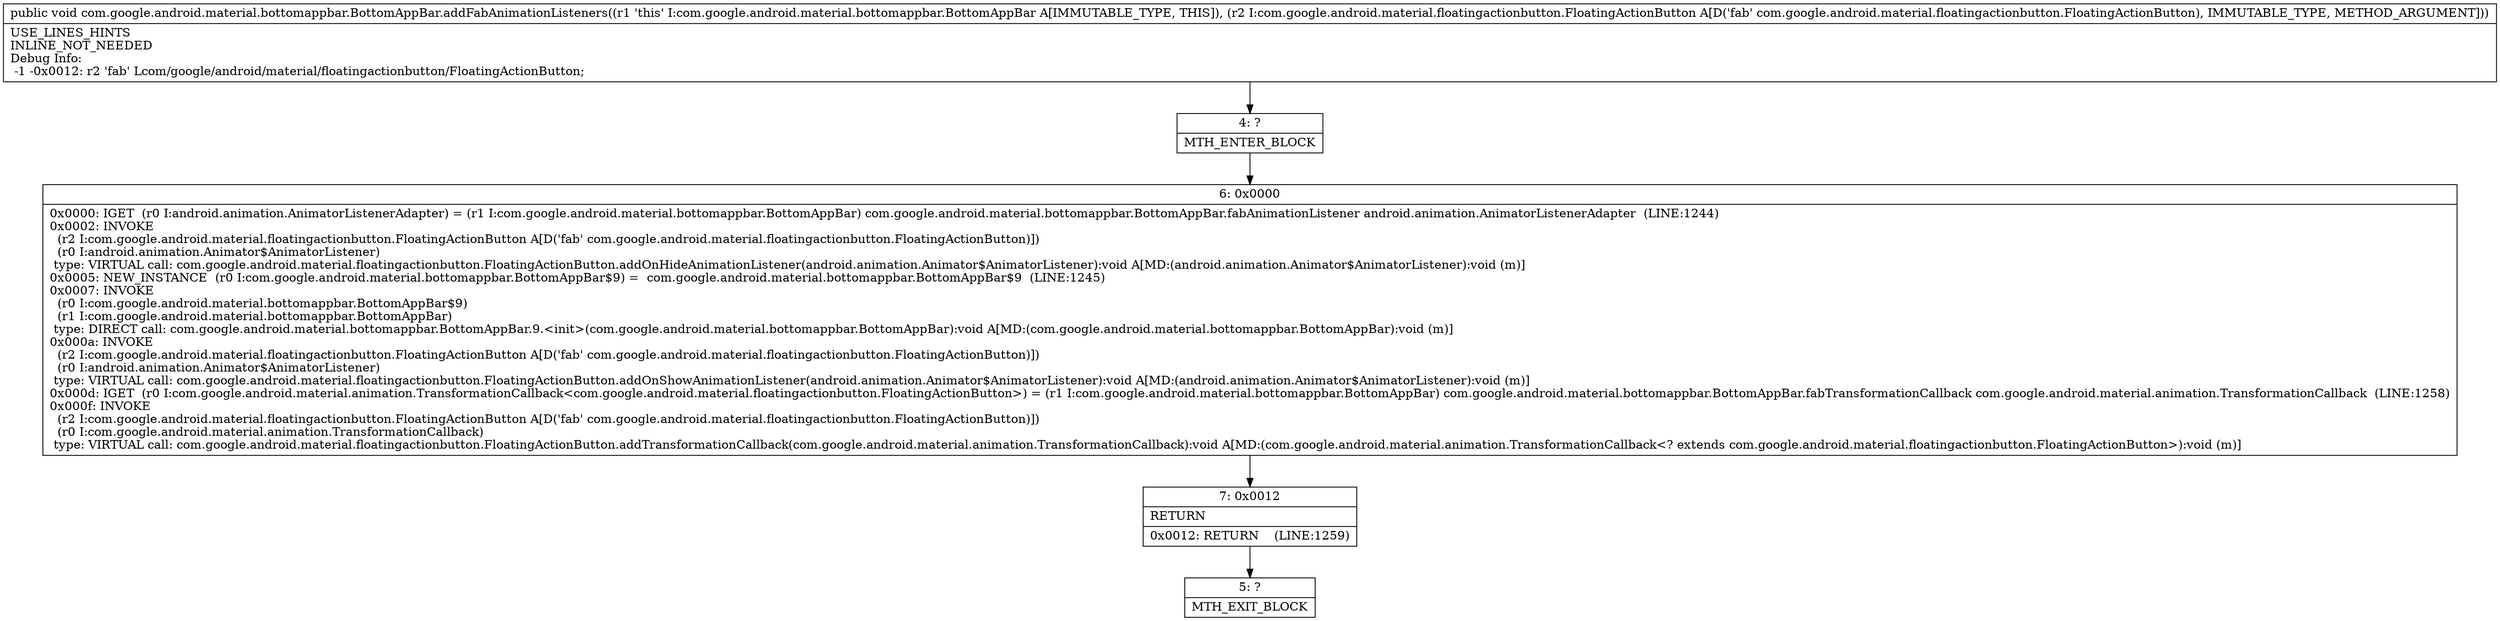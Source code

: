digraph "CFG forcom.google.android.material.bottomappbar.BottomAppBar.addFabAnimationListeners(Lcom\/google\/android\/material\/floatingactionbutton\/FloatingActionButton;)V" {
Node_4 [shape=record,label="{4\:\ ?|MTH_ENTER_BLOCK\l}"];
Node_6 [shape=record,label="{6\:\ 0x0000|0x0000: IGET  (r0 I:android.animation.AnimatorListenerAdapter) = (r1 I:com.google.android.material.bottomappbar.BottomAppBar) com.google.android.material.bottomappbar.BottomAppBar.fabAnimationListener android.animation.AnimatorListenerAdapter  (LINE:1244)\l0x0002: INVOKE  \l  (r2 I:com.google.android.material.floatingactionbutton.FloatingActionButton A[D('fab' com.google.android.material.floatingactionbutton.FloatingActionButton)])\l  (r0 I:android.animation.Animator$AnimatorListener)\l type: VIRTUAL call: com.google.android.material.floatingactionbutton.FloatingActionButton.addOnHideAnimationListener(android.animation.Animator$AnimatorListener):void A[MD:(android.animation.Animator$AnimatorListener):void (m)]\l0x0005: NEW_INSTANCE  (r0 I:com.google.android.material.bottomappbar.BottomAppBar$9) =  com.google.android.material.bottomappbar.BottomAppBar$9  (LINE:1245)\l0x0007: INVOKE  \l  (r0 I:com.google.android.material.bottomappbar.BottomAppBar$9)\l  (r1 I:com.google.android.material.bottomappbar.BottomAppBar)\l type: DIRECT call: com.google.android.material.bottomappbar.BottomAppBar.9.\<init\>(com.google.android.material.bottomappbar.BottomAppBar):void A[MD:(com.google.android.material.bottomappbar.BottomAppBar):void (m)]\l0x000a: INVOKE  \l  (r2 I:com.google.android.material.floatingactionbutton.FloatingActionButton A[D('fab' com.google.android.material.floatingactionbutton.FloatingActionButton)])\l  (r0 I:android.animation.Animator$AnimatorListener)\l type: VIRTUAL call: com.google.android.material.floatingactionbutton.FloatingActionButton.addOnShowAnimationListener(android.animation.Animator$AnimatorListener):void A[MD:(android.animation.Animator$AnimatorListener):void (m)]\l0x000d: IGET  (r0 I:com.google.android.material.animation.TransformationCallback\<com.google.android.material.floatingactionbutton.FloatingActionButton\>) = (r1 I:com.google.android.material.bottomappbar.BottomAppBar) com.google.android.material.bottomappbar.BottomAppBar.fabTransformationCallback com.google.android.material.animation.TransformationCallback  (LINE:1258)\l0x000f: INVOKE  \l  (r2 I:com.google.android.material.floatingactionbutton.FloatingActionButton A[D('fab' com.google.android.material.floatingactionbutton.FloatingActionButton)])\l  (r0 I:com.google.android.material.animation.TransformationCallback)\l type: VIRTUAL call: com.google.android.material.floatingactionbutton.FloatingActionButton.addTransformationCallback(com.google.android.material.animation.TransformationCallback):void A[MD:(com.google.android.material.animation.TransformationCallback\<? extends com.google.android.material.floatingactionbutton.FloatingActionButton\>):void (m)]\l}"];
Node_7 [shape=record,label="{7\:\ 0x0012|RETURN\l|0x0012: RETURN    (LINE:1259)\l}"];
Node_5 [shape=record,label="{5\:\ ?|MTH_EXIT_BLOCK\l}"];
MethodNode[shape=record,label="{public void com.google.android.material.bottomappbar.BottomAppBar.addFabAnimationListeners((r1 'this' I:com.google.android.material.bottomappbar.BottomAppBar A[IMMUTABLE_TYPE, THIS]), (r2 I:com.google.android.material.floatingactionbutton.FloatingActionButton A[D('fab' com.google.android.material.floatingactionbutton.FloatingActionButton), IMMUTABLE_TYPE, METHOD_ARGUMENT]))  | USE_LINES_HINTS\lINLINE_NOT_NEEDED\lDebug Info:\l  \-1 \-0x0012: r2 'fab' Lcom\/google\/android\/material\/floatingactionbutton\/FloatingActionButton;\l}"];
MethodNode -> Node_4;Node_4 -> Node_6;
Node_6 -> Node_7;
Node_7 -> Node_5;
}

